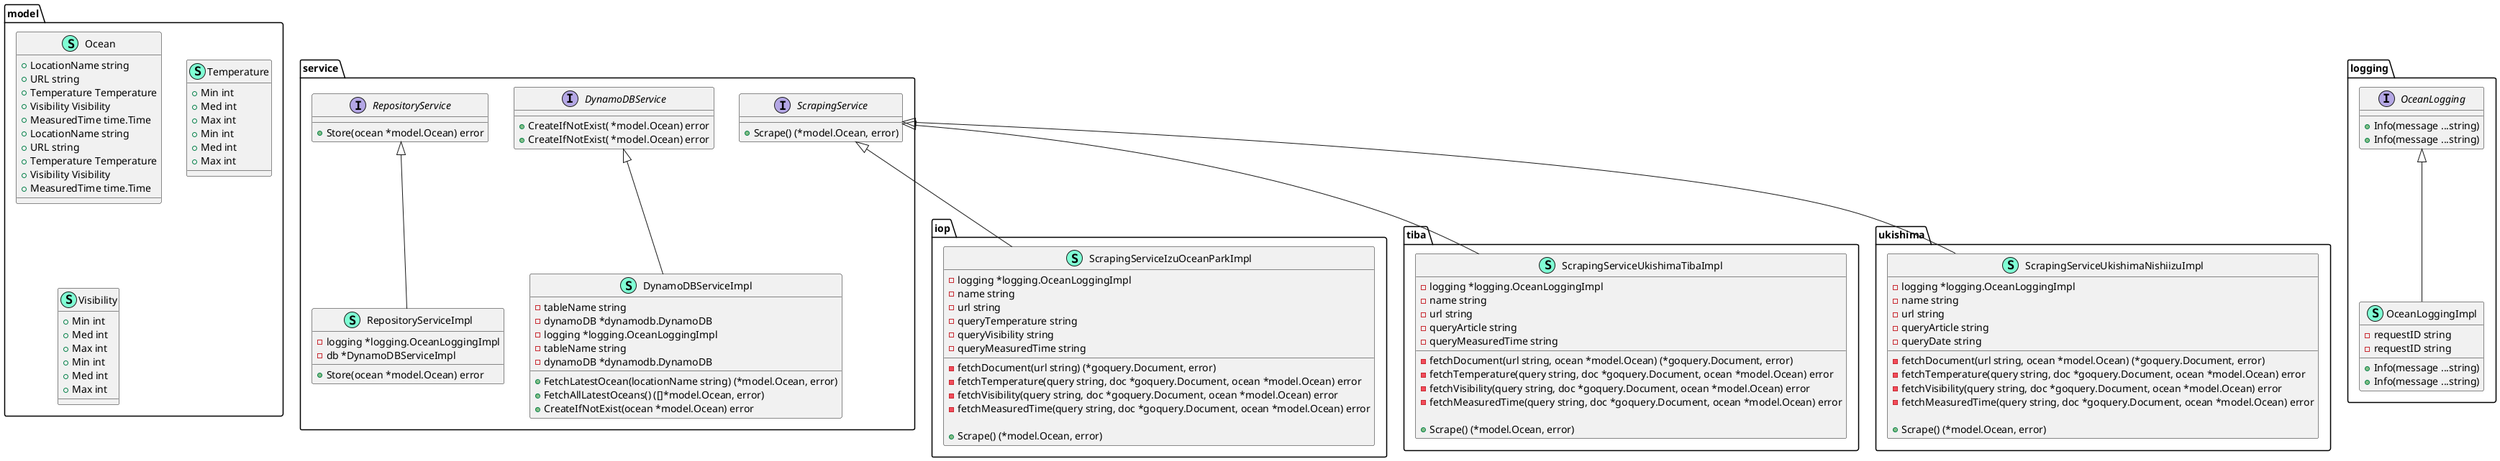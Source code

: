 @startuml
namespace iop {
    class ScrapingServiceIzuOceanParkImpl << (S,Aquamarine) >> {
        - logging *logging.OceanLoggingImpl
        - name string
        - url string
        - queryTemperature string
        - queryVisibility string
        - queryMeasuredTime string

        - fetchDocument(url string) (*goquery.Document, error)
        - fetchTemperature(query string, doc *goquery.Document, ocean *model.Ocean) error
        - fetchVisibility(query string, doc *goquery.Document, ocean *model.Ocean) error
        - fetchMeasuredTime(query string, doc *goquery.Document, ocean *model.Ocean) error

        + Scrape() (*model.Ocean, error)

    }
}

"service.ScrapingService" <|-- "iop.ScrapingServiceIzuOceanParkImpl"

namespace logging {
    interface OceanLogging  {
        + Info(message ...string) 
        + Info(message ...string) 

    }
    class OceanLoggingImpl << (S,Aquamarine) >> {
        - requestID string
        - requestID string

        + Info(message ...string) 
        + Info(message ...string) 

    }
}

"logging.OceanLogging" <|-- "logging.OceanLoggingImpl"

namespace model {
    class Ocean << (S,Aquamarine) >> {
        + LocationName string
        + URL string
        + Temperature Temperature
        + Visibility Visibility
        + MeasuredTime time.Time
        + LocationName string
        + URL string
        + Temperature Temperature
        + Visibility Visibility
        + MeasuredTime time.Time

    }
    class Temperature << (S,Aquamarine) >> {
        + Min int
        + Med int
        + Max int
        + Min int
        + Med int
        + Max int

    }
    class Visibility << (S,Aquamarine) >> {
        + Min int
        + Med int
        + Max int
        + Min int
        + Med int
        + Max int

    }
}


namespace service {
    interface DynamoDBService  {
        + CreateIfNotExist( *model.Ocean) error
        + CreateIfNotExist( *model.Ocean) error

    }
    class DynamoDBServiceImpl << (S,Aquamarine) >> {
        - tableName string
        - dynamoDB *dynamodb.DynamoDB
        - logging *logging.OceanLoggingImpl
        - tableName string
        - dynamoDB *dynamodb.DynamoDB

        + FetchLatestOcean(locationName string) (*model.Ocean, error)
        + FetchAllLatestOceans() ([]*model.Ocean, error)
        + CreateIfNotExist(ocean *model.Ocean) error

    }
    interface RepositoryService  {
        + Store(ocean *model.Ocean) error

    }
    class RepositoryServiceImpl << (S,Aquamarine) >> {
        - logging *logging.OceanLoggingImpl
        - db *DynamoDBServiceImpl

        + Store(ocean *model.Ocean) error

    }
    interface ScrapingService  {
        + Scrape() (*model.Ocean, error)

    }
}

"service.DynamoDBService" <|-- "service.DynamoDBServiceImpl"
"service.RepositoryService" <|-- "service.RepositoryServiceImpl"

namespace tiba {
    class ScrapingServiceUkishimaTibaImpl << (S,Aquamarine) >> {
        - logging *logging.OceanLoggingImpl
        - name string
        - url string
        - queryArticle string
        - queryMeasuredTime string

        - fetchDocument(url string, ocean *model.Ocean) (*goquery.Document, error)
        - fetchTemperature(query string, doc *goquery.Document, ocean *model.Ocean) error
        - fetchVisibility(query string, doc *goquery.Document, ocean *model.Ocean) error
        - fetchMeasuredTime(query string, doc *goquery.Document, ocean *model.Ocean) error

        + Scrape() (*model.Ocean, error)

    }
}

"service.ScrapingService" <|-- "tiba.ScrapingServiceUkishimaTibaImpl"

namespace ukishima {
    class ScrapingServiceUkishimaNishiizuImpl << (S,Aquamarine) >> {
        - logging *logging.OceanLoggingImpl
        - name string
        - url string
        - queryArticle string
        - queryDate string

        - fetchDocument(url string, ocean *model.Ocean) (*goquery.Document, error)
        - fetchTemperature(query string, doc *goquery.Document, ocean *model.Ocean) error
        - fetchVisibility(query string, doc *goquery.Document, ocean *model.Ocean) error
        - fetchMeasuredTime(query string, doc *goquery.Document, ocean *model.Ocean) error

        + Scrape() (*model.Ocean, error)

    }
}

"service.ScrapingService" <|-- "ukishima.ScrapingServiceUkishimaNishiizuImpl"

@enduml

